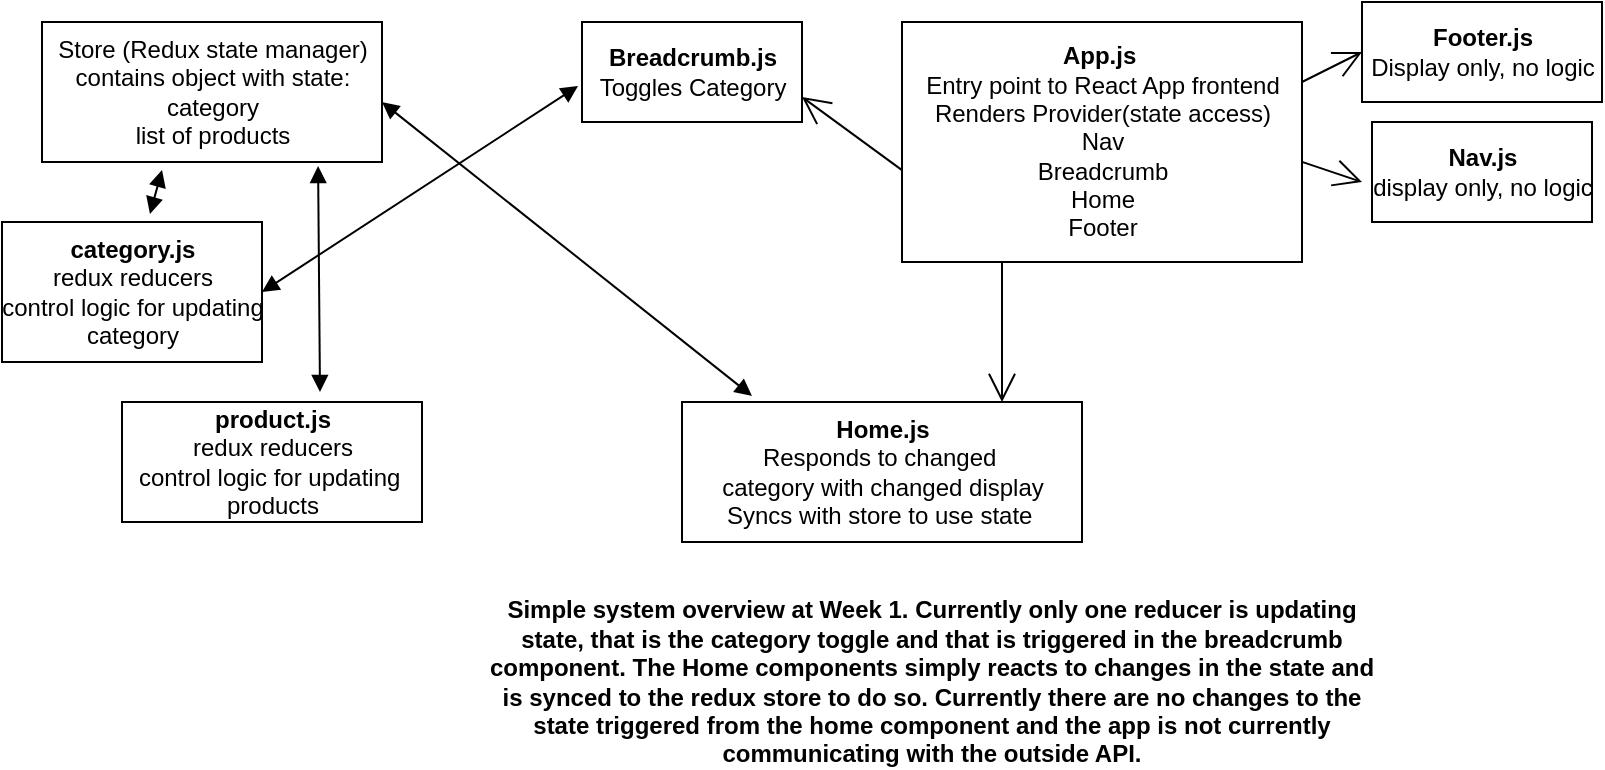 <mxfile version="14.7.4" type="device"><diagram id="LGGMzz3g6lJNPuTc98Ql" name="Page-1"><mxGraphModel dx="1747" dy="555" grid="1" gridSize="10" guides="1" tooltips="1" connect="1" arrows="1" fold="1" page="1" pageScale="1" pageWidth="850" pageHeight="1100" math="0" shadow="0"><root><mxCell id="0"/><mxCell id="1" parent="0"/><mxCell id="bvf0ZYt3-_pRAZ-k91UT-1" value="Store (Redux state manager)&lt;br&gt;contains object with state:&lt;br&gt;category&lt;br&gt;list of products" style="html=1;" vertex="1" parent="1"><mxGeometry x="20" y="30" width="170" height="70" as="geometry"/></mxCell><mxCell id="bvf0ZYt3-_pRAZ-k91UT-2" value="&lt;b&gt;category.js&lt;/b&gt;&lt;br&gt;redux reducers&lt;br&gt;control logic for updating &lt;br&gt;category" style="html=1;" vertex="1" parent="1"><mxGeometry y="130" width="130" height="70" as="geometry"/></mxCell><mxCell id="bvf0ZYt3-_pRAZ-k91UT-3" value="&lt;b&gt;product.js&lt;/b&gt;&lt;br&gt;redux reducers&lt;br&gt;control logic for updating&amp;nbsp;&lt;br&gt;products" style="html=1;" vertex="1" parent="1"><mxGeometry x="60" y="220" width="150" height="60" as="geometry"/></mxCell><mxCell id="bvf0ZYt3-_pRAZ-k91UT-5" value="" style="endArrow=block;startArrow=block;endFill=1;startFill=1;html=1;exitX=0.812;exitY=1.029;exitDx=0;exitDy=0;exitPerimeter=0;entryX=0.66;entryY=-0.083;entryDx=0;entryDy=0;entryPerimeter=0;" edge="1" parent="1" source="bvf0ZYt3-_pRAZ-k91UT-1" target="bvf0ZYt3-_pRAZ-k91UT-3"><mxGeometry width="160" relative="1" as="geometry"><mxPoint x="180" y="140" as="sourcePoint"/><mxPoint x="340" y="140" as="targetPoint"/></mxGeometry></mxCell><mxCell id="bvf0ZYt3-_pRAZ-k91UT-6" value="" style="endArrow=block;startArrow=block;endFill=1;startFill=1;html=1;exitX=0.353;exitY=1.057;exitDx=0;exitDy=0;exitPerimeter=0;entryX=0.569;entryY=-0.057;entryDx=0;entryDy=0;entryPerimeter=0;" edge="1" parent="1" source="bvf0ZYt3-_pRAZ-k91UT-1" target="bvf0ZYt3-_pRAZ-k91UT-2"><mxGeometry width="160" relative="1" as="geometry"><mxPoint x="350" y="230" as="sourcePoint"/><mxPoint x="510" y="230" as="targetPoint"/></mxGeometry></mxCell><mxCell id="bvf0ZYt3-_pRAZ-k91UT-8" value="&lt;b&gt;App.js&amp;nbsp;&lt;/b&gt;&lt;br&gt;Entry point to React App frontend&lt;br&gt;Renders Provider(state access)&lt;br&gt;Nav&lt;br&gt;Breadcrumb&lt;br&gt;Home&lt;br&gt;Footer" style="html=1;" vertex="1" parent="1"><mxGeometry x="450" y="30" width="200" height="120" as="geometry"/></mxCell><mxCell id="bvf0ZYt3-_pRAZ-k91UT-9" value="&lt;b&gt;Footer.js&lt;/b&gt;&lt;br&gt;Display only, no logic&lt;br&gt;" style="html=1;" vertex="1" parent="1"><mxGeometry x="680" y="20" width="120" height="50" as="geometry"/></mxCell><mxCell id="bvf0ZYt3-_pRAZ-k91UT-10" value="&lt;b&gt;Nav.js&lt;/b&gt;&lt;br&gt;display only, no logic" style="html=1;" vertex="1" parent="1"><mxGeometry x="685" y="80" width="110" height="50" as="geometry"/></mxCell><mxCell id="bvf0ZYt3-_pRAZ-k91UT-12" value="" style="endArrow=open;endFill=1;endSize=12;html=1;entryX=0;entryY=0.5;entryDx=0;entryDy=0;exitX=1;exitY=0.25;exitDx=0;exitDy=0;" edge="1" parent="1" source="bvf0ZYt3-_pRAZ-k91UT-8" target="bvf0ZYt3-_pRAZ-k91UT-9"><mxGeometry width="160" relative="1" as="geometry"><mxPoint x="340" y="150" as="sourcePoint"/><mxPoint x="500" y="150" as="targetPoint"/></mxGeometry></mxCell><mxCell id="bvf0ZYt3-_pRAZ-k91UT-13" value="" style="endArrow=open;endFill=1;endSize=12;html=1;exitX=1;exitY=0.583;exitDx=0;exitDy=0;exitPerimeter=0;" edge="1" parent="1" source="bvf0ZYt3-_pRAZ-k91UT-8"><mxGeometry width="160" relative="1" as="geometry"><mxPoint x="660" y="70" as="sourcePoint"/><mxPoint x="680" y="110" as="targetPoint"/></mxGeometry></mxCell><mxCell id="bvf0ZYt3-_pRAZ-k91UT-14" value="&lt;b&gt;Breadcrumb.js&lt;/b&gt;&lt;br&gt;Toggles Category" style="html=1;" vertex="1" parent="1"><mxGeometry x="290" y="30" width="110" height="50" as="geometry"/></mxCell><mxCell id="bvf0ZYt3-_pRAZ-k91UT-15" value="" style="endArrow=block;startArrow=block;endFill=1;startFill=1;html=1;exitX=1;exitY=0.5;exitDx=0;exitDy=0;entryX=-0.018;entryY=0.64;entryDx=0;entryDy=0;entryPerimeter=0;" edge="1" parent="1" source="bvf0ZYt3-_pRAZ-k91UT-2" target="bvf0ZYt3-_pRAZ-k91UT-14"><mxGeometry width="160" relative="1" as="geometry"><mxPoint x="340" y="270" as="sourcePoint"/><mxPoint x="500" y="270" as="targetPoint"/></mxGeometry></mxCell><mxCell id="bvf0ZYt3-_pRAZ-k91UT-16" value="" style="endArrow=open;endFill=1;endSize=12;html=1;exitX=0;exitY=0.617;exitDx=0;exitDy=0;exitPerimeter=0;entryX=1;entryY=0.75;entryDx=0;entryDy=0;" edge="1" parent="1" source="bvf0ZYt3-_pRAZ-k91UT-8" target="bvf0ZYt3-_pRAZ-k91UT-14"><mxGeometry width="160" relative="1" as="geometry"><mxPoint x="340" y="270" as="sourcePoint"/><mxPoint x="500" y="270" as="targetPoint"/></mxGeometry></mxCell><mxCell id="bvf0ZYt3-_pRAZ-k91UT-17" value="&lt;b&gt;Home.js&lt;/b&gt;&lt;br&gt;Responds to changed&amp;nbsp;&lt;br&gt;category with changed display&lt;br&gt;Syncs with store to use state&amp;nbsp;" style="html=1;" vertex="1" parent="1"><mxGeometry x="340" y="220" width="200" height="70" as="geometry"/></mxCell><mxCell id="bvf0ZYt3-_pRAZ-k91UT-18" value="" style="endArrow=open;endFill=1;endSize=12;html=1;exitX=0.25;exitY=1;exitDx=0;exitDy=0;" edge="1" parent="1" source="bvf0ZYt3-_pRAZ-k91UT-8"><mxGeometry width="160" relative="1" as="geometry"><mxPoint x="340" y="250" as="sourcePoint"/><mxPoint x="500" y="220" as="targetPoint"/></mxGeometry></mxCell><mxCell id="bvf0ZYt3-_pRAZ-k91UT-19" value="" style="endArrow=block;startArrow=block;endFill=1;startFill=1;html=1;entryX=0.175;entryY=-0.043;entryDx=0;entryDy=0;entryPerimeter=0;" edge="1" parent="1" target="bvf0ZYt3-_pRAZ-k91UT-17"><mxGeometry width="160" relative="1" as="geometry"><mxPoint x="190" y="70" as="sourcePoint"/><mxPoint x="500" y="250" as="targetPoint"/></mxGeometry></mxCell><mxCell id="bvf0ZYt3-_pRAZ-k91UT-20" value="&lt;b&gt;Simple system overview at Week 1. Currently only one reducer is updating state, that is the category toggle and that is triggered in the breadcrumb component. The Home components simply reacts to changes in the state and is synced to the redux store to do so. Currently there are no changes to the state triggered from the home component and the app is not currently communicating with the outside API.&lt;/b&gt;" style="text;html=1;strokeColor=none;fillColor=none;align=center;verticalAlign=middle;whiteSpace=wrap;rounded=0;" vertex="1" parent="1"><mxGeometry x="240" y="350" width="450" height="20" as="geometry"/></mxCell></root></mxGraphModel></diagram></mxfile>
